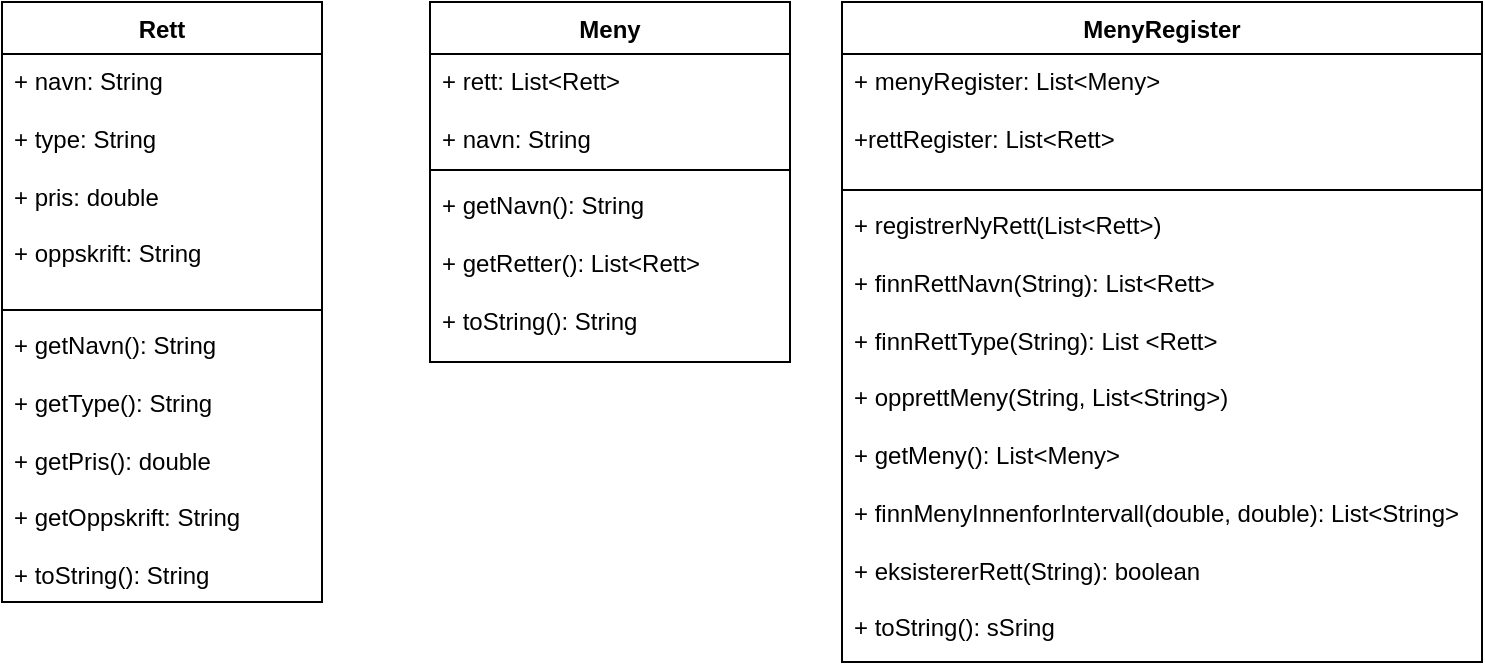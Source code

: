 <mxfile version="22.1.0" type="device">
  <diagram name="Page-1" id="kW1PZbhBQtz1gzWcmP3c">
    <mxGraphModel dx="1242" dy="577" grid="1" gridSize="10" guides="1" tooltips="1" connect="1" arrows="1" fold="1" page="1" pageScale="1" pageWidth="827" pageHeight="1169" math="0" shadow="0">
      <root>
        <mxCell id="0" />
        <mxCell id="1" parent="0" />
        <mxCell id="zmcFWHJPD_n559HxVk8T-1" value="Meny" style="swimlane;fontStyle=1;align=center;verticalAlign=top;childLayout=stackLayout;horizontal=1;startSize=26;horizontalStack=0;resizeParent=1;resizeParentMax=0;resizeLast=0;collapsible=1;marginBottom=0;whiteSpace=wrap;html=1;" vertex="1" parent="1">
          <mxGeometry x="334" y="130" width="180" height="180" as="geometry" />
        </mxCell>
        <mxCell id="zmcFWHJPD_n559HxVk8T-2" value="+ rett: List&amp;lt;Rett&amp;gt;&lt;br&gt;&lt;br&gt;+ navn: String" style="text;strokeColor=none;fillColor=none;align=left;verticalAlign=top;spacingLeft=4;spacingRight=4;overflow=hidden;rotatable=0;points=[[0,0.5],[1,0.5]];portConstraint=eastwest;whiteSpace=wrap;html=1;" vertex="1" parent="zmcFWHJPD_n559HxVk8T-1">
          <mxGeometry y="26" width="180" height="54" as="geometry" />
        </mxCell>
        <mxCell id="zmcFWHJPD_n559HxVk8T-3" value="" style="line;strokeWidth=1;fillColor=none;align=left;verticalAlign=middle;spacingTop=-1;spacingLeft=3;spacingRight=3;rotatable=0;labelPosition=right;points=[];portConstraint=eastwest;strokeColor=inherit;" vertex="1" parent="zmcFWHJPD_n559HxVk8T-1">
          <mxGeometry y="80" width="180" height="8" as="geometry" />
        </mxCell>
        <mxCell id="zmcFWHJPD_n559HxVk8T-4" value="+ getNavn(): String&lt;br&gt;&lt;br&gt;+ getRetter(): List&amp;lt;Rett&amp;gt;&lt;br&gt;&lt;br&gt;+ toString(): String" style="text;strokeColor=none;fillColor=none;align=left;verticalAlign=top;spacingLeft=4;spacingRight=4;overflow=hidden;rotatable=0;points=[[0,0.5],[1,0.5]];portConstraint=eastwest;whiteSpace=wrap;html=1;" vertex="1" parent="zmcFWHJPD_n559HxVk8T-1">
          <mxGeometry y="88" width="180" height="92" as="geometry" />
        </mxCell>
        <mxCell id="zmcFWHJPD_n559HxVk8T-5" value="Rett" style="swimlane;fontStyle=1;align=center;verticalAlign=top;childLayout=stackLayout;horizontal=1;startSize=26;horizontalStack=0;resizeParent=1;resizeParentMax=0;resizeLast=0;collapsible=1;marginBottom=0;whiteSpace=wrap;html=1;" vertex="1" parent="1">
          <mxGeometry x="120" y="130" width="160" height="300" as="geometry" />
        </mxCell>
        <mxCell id="zmcFWHJPD_n559HxVk8T-6" value="+ navn: String&lt;br&gt;&lt;br&gt;+ type: String&lt;br&gt;&lt;br&gt;+ pris: double&lt;br&gt;&lt;br&gt;+ oppskrift: String" style="text;strokeColor=none;fillColor=none;align=left;verticalAlign=top;spacingLeft=4;spacingRight=4;overflow=hidden;rotatable=0;points=[[0,0.5],[1,0.5]];portConstraint=eastwest;whiteSpace=wrap;html=1;" vertex="1" parent="zmcFWHJPD_n559HxVk8T-5">
          <mxGeometry y="26" width="160" height="124" as="geometry" />
        </mxCell>
        <mxCell id="zmcFWHJPD_n559HxVk8T-7" value="" style="line;strokeWidth=1;fillColor=none;align=left;verticalAlign=middle;spacingTop=-1;spacingLeft=3;spacingRight=3;rotatable=0;labelPosition=right;points=[];portConstraint=eastwest;strokeColor=inherit;" vertex="1" parent="zmcFWHJPD_n559HxVk8T-5">
          <mxGeometry y="150" width="160" height="8" as="geometry" />
        </mxCell>
        <mxCell id="zmcFWHJPD_n559HxVk8T-8" value="+ getNavn(): String&lt;br&gt;&lt;br&gt;+ getType(): String&lt;br&gt;&lt;br&gt;+ getPris(): double&lt;br&gt;&lt;br&gt;+ getOppskrift: String&lt;br&gt;&lt;br&gt;+ toString(): String" style="text;strokeColor=none;fillColor=none;align=left;verticalAlign=top;spacingLeft=4;spacingRight=4;overflow=hidden;rotatable=0;points=[[0,0.5],[1,0.5]];portConstraint=eastwest;whiteSpace=wrap;html=1;" vertex="1" parent="zmcFWHJPD_n559HxVk8T-5">
          <mxGeometry y="158" width="160" height="142" as="geometry" />
        </mxCell>
        <mxCell id="zmcFWHJPD_n559HxVk8T-9" value="MenyRegister" style="swimlane;fontStyle=1;align=center;verticalAlign=top;childLayout=stackLayout;horizontal=1;startSize=26;horizontalStack=0;resizeParent=1;resizeParentMax=0;resizeLast=0;collapsible=1;marginBottom=0;whiteSpace=wrap;html=1;" vertex="1" parent="1">
          <mxGeometry x="540" y="130" width="320" height="330" as="geometry" />
        </mxCell>
        <mxCell id="zmcFWHJPD_n559HxVk8T-10" value="+ menyRegister: List&amp;lt;Meny&amp;gt;&lt;br&gt;&lt;br&gt;+rettRegister: List&amp;lt;Rett&amp;gt;" style="text;strokeColor=none;fillColor=none;align=left;verticalAlign=top;spacingLeft=4;spacingRight=4;overflow=hidden;rotatable=0;points=[[0,0.5],[1,0.5]];portConstraint=eastwest;whiteSpace=wrap;html=1;" vertex="1" parent="zmcFWHJPD_n559HxVk8T-9">
          <mxGeometry y="26" width="320" height="64" as="geometry" />
        </mxCell>
        <mxCell id="zmcFWHJPD_n559HxVk8T-11" value="" style="line;strokeWidth=1;fillColor=none;align=left;verticalAlign=middle;spacingTop=-1;spacingLeft=3;spacingRight=3;rotatable=0;labelPosition=right;points=[];portConstraint=eastwest;strokeColor=inherit;" vertex="1" parent="zmcFWHJPD_n559HxVk8T-9">
          <mxGeometry y="90" width="320" height="8" as="geometry" />
        </mxCell>
        <mxCell id="zmcFWHJPD_n559HxVk8T-12" value="+ registrerNyRett(List&amp;lt;Rett&amp;gt;)&lt;br&gt;&lt;br&gt;+ finnRettNavn(String): List&amp;lt;Rett&amp;gt;&lt;br&gt;&lt;br&gt;+ finnRettType(String): List &amp;lt;Rett&amp;gt;&lt;br&gt;&lt;br&gt;+ opprettMeny(String, List&amp;lt;String&amp;gt;)&lt;br&gt;&lt;br&gt;+ getMeny(): List&amp;lt;Meny&amp;gt;&lt;br&gt;&lt;br&gt;+ finnMenyInnenforIntervall(double, double): List&amp;lt;String&amp;gt;&lt;br&gt;&lt;br&gt;+ eksistererRett(String): boolean&lt;br&gt;&lt;br&gt;+ toString(): sSring" style="text;strokeColor=none;fillColor=none;align=left;verticalAlign=top;spacingLeft=4;spacingRight=4;overflow=hidden;rotatable=0;points=[[0,0.5],[1,0.5]];portConstraint=eastwest;whiteSpace=wrap;html=1;" vertex="1" parent="zmcFWHJPD_n559HxVk8T-9">
          <mxGeometry y="98" width="320" height="232" as="geometry" />
        </mxCell>
      </root>
    </mxGraphModel>
  </diagram>
</mxfile>
